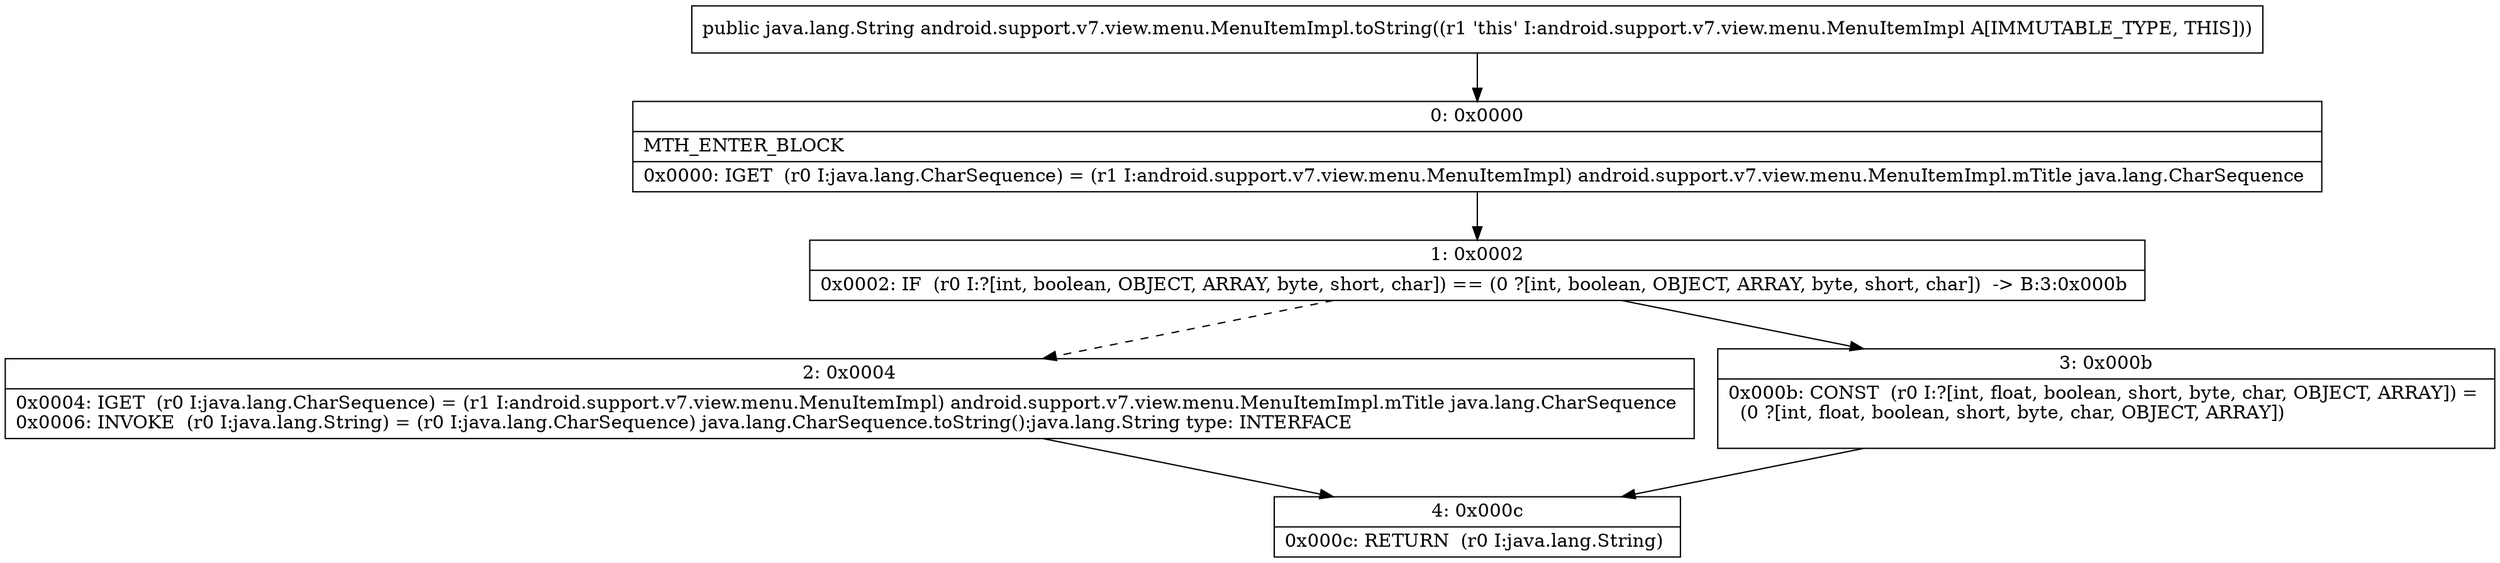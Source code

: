digraph "CFG forandroid.support.v7.view.menu.MenuItemImpl.toString()Ljava\/lang\/String;" {
Node_0 [shape=record,label="{0\:\ 0x0000|MTH_ENTER_BLOCK\l|0x0000: IGET  (r0 I:java.lang.CharSequence) = (r1 I:android.support.v7.view.menu.MenuItemImpl) android.support.v7.view.menu.MenuItemImpl.mTitle java.lang.CharSequence \l}"];
Node_1 [shape=record,label="{1\:\ 0x0002|0x0002: IF  (r0 I:?[int, boolean, OBJECT, ARRAY, byte, short, char]) == (0 ?[int, boolean, OBJECT, ARRAY, byte, short, char])  \-\> B:3:0x000b \l}"];
Node_2 [shape=record,label="{2\:\ 0x0004|0x0004: IGET  (r0 I:java.lang.CharSequence) = (r1 I:android.support.v7.view.menu.MenuItemImpl) android.support.v7.view.menu.MenuItemImpl.mTitle java.lang.CharSequence \l0x0006: INVOKE  (r0 I:java.lang.String) = (r0 I:java.lang.CharSequence) java.lang.CharSequence.toString():java.lang.String type: INTERFACE \l}"];
Node_3 [shape=record,label="{3\:\ 0x000b|0x000b: CONST  (r0 I:?[int, float, boolean, short, byte, char, OBJECT, ARRAY]) = \l  (0 ?[int, float, boolean, short, byte, char, OBJECT, ARRAY])\l \l}"];
Node_4 [shape=record,label="{4\:\ 0x000c|0x000c: RETURN  (r0 I:java.lang.String) \l}"];
MethodNode[shape=record,label="{public java.lang.String android.support.v7.view.menu.MenuItemImpl.toString((r1 'this' I:android.support.v7.view.menu.MenuItemImpl A[IMMUTABLE_TYPE, THIS])) }"];
MethodNode -> Node_0;
Node_0 -> Node_1;
Node_1 -> Node_2[style=dashed];
Node_1 -> Node_3;
Node_2 -> Node_4;
Node_3 -> Node_4;
}

